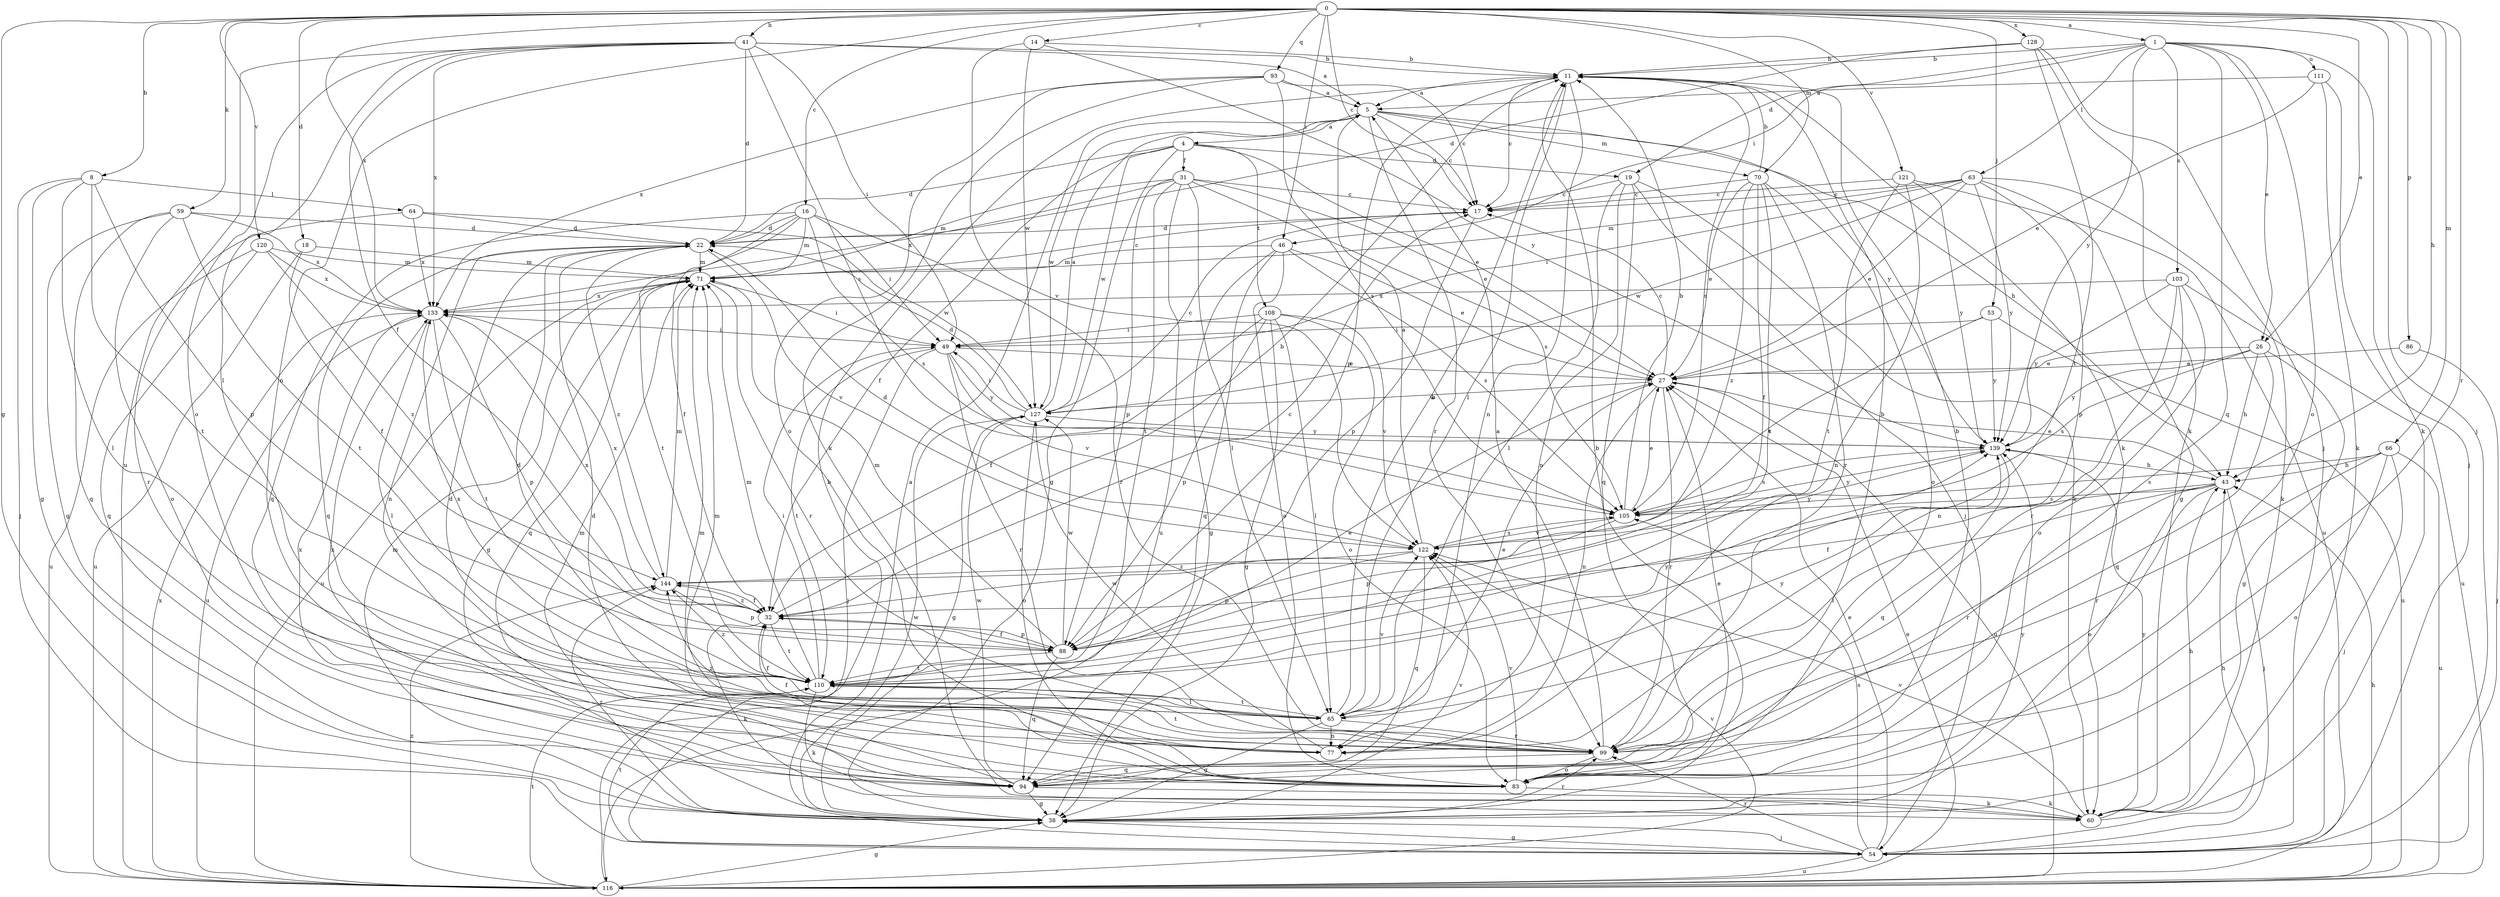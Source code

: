 strict digraph  {
0;
1;
4;
5;
8;
11;
14;
16;
17;
18;
19;
22;
26;
27;
31;
32;
38;
41;
43;
46;
49;
53;
54;
59;
60;
63;
64;
65;
66;
70;
71;
77;
83;
86;
88;
93;
94;
99;
103;
105;
108;
110;
111;
116;
120;
121;
122;
127;
128;
133;
139;
144;
0 -> 1  [label=a];
0 -> 8  [label=b];
0 -> 14  [label=c];
0 -> 16  [label=c];
0 -> 17  [label=c];
0 -> 18  [label=d];
0 -> 26  [label=e];
0 -> 38  [label=g];
0 -> 41  [label=h];
0 -> 43  [label=h];
0 -> 46  [label=i];
0 -> 53  [label=j];
0 -> 54  [label=j];
0 -> 59  [label=k];
0 -> 66  [label=m];
0 -> 70  [label=m];
0 -> 77  [label=n];
0 -> 86  [label=p];
0 -> 93  [label=q];
0 -> 99  [label=r];
0 -> 120  [label=v];
0 -> 121  [label=v];
0 -> 128  [label=x];
0 -> 133  [label=x];
1 -> 11  [label=b];
1 -> 19  [label=d];
1 -> 26  [label=e];
1 -> 46  [label=i];
1 -> 60  [label=k];
1 -> 63  [label=l];
1 -> 83  [label=o];
1 -> 94  [label=q];
1 -> 103  [label=s];
1 -> 111  [label=u];
1 -> 139  [label=y];
4 -> 19  [label=d];
4 -> 22  [label=d];
4 -> 27  [label=e];
4 -> 31  [label=f];
4 -> 32  [label=f];
4 -> 38  [label=g];
4 -> 108  [label=t];
4 -> 127  [label=w];
5 -> 4  [label=a];
5 -> 17  [label=c];
5 -> 43  [label=h];
5 -> 70  [label=m];
5 -> 99  [label=r];
5 -> 127  [label=w];
5 -> 139  [label=y];
8 -> 38  [label=g];
8 -> 54  [label=j];
8 -> 64  [label=l];
8 -> 65  [label=l];
8 -> 88  [label=p];
8 -> 110  [label=t];
11 -> 5  [label=a];
11 -> 17  [label=c];
11 -> 60  [label=k];
11 -> 65  [label=l];
11 -> 77  [label=n];
11 -> 88  [label=p];
11 -> 105  [label=s];
14 -> 11  [label=b];
14 -> 122  [label=v];
14 -> 127  [label=w];
14 -> 139  [label=y];
16 -> 22  [label=d];
16 -> 32  [label=f];
16 -> 49  [label=i];
16 -> 71  [label=m];
16 -> 94  [label=q];
16 -> 99  [label=r];
16 -> 105  [label=s];
16 -> 110  [label=t];
17 -> 22  [label=d];
17 -> 88  [label=p];
18 -> 32  [label=f];
18 -> 71  [label=m];
18 -> 116  [label=u];
19 -> 17  [label=c];
19 -> 54  [label=j];
19 -> 60  [label=k];
19 -> 65  [label=l];
19 -> 77  [label=n];
19 -> 94  [label=q];
22 -> 71  [label=m];
22 -> 77  [label=n];
22 -> 94  [label=q];
22 -> 122  [label=v];
22 -> 144  [label=z];
26 -> 27  [label=e];
26 -> 38  [label=g];
26 -> 43  [label=h];
26 -> 94  [label=q];
26 -> 105  [label=s];
26 -> 139  [label=y];
27 -> 17  [label=c];
27 -> 77  [label=n];
27 -> 99  [label=r];
27 -> 116  [label=u];
27 -> 127  [label=w];
31 -> 17  [label=c];
31 -> 27  [label=e];
31 -> 65  [label=l];
31 -> 71  [label=m];
31 -> 88  [label=p];
31 -> 105  [label=s];
31 -> 110  [label=t];
31 -> 116  [label=u];
31 -> 133  [label=x];
32 -> 11  [label=b];
32 -> 17  [label=c];
32 -> 60  [label=k];
32 -> 88  [label=p];
32 -> 110  [label=t];
32 -> 133  [label=x];
32 -> 144  [label=z];
38 -> 11  [label=b];
38 -> 54  [label=j];
38 -> 71  [label=m];
38 -> 99  [label=r];
38 -> 122  [label=v];
38 -> 127  [label=w];
38 -> 139  [label=y];
38 -> 144  [label=z];
41 -> 5  [label=a];
41 -> 11  [label=b];
41 -> 22  [label=d];
41 -> 32  [label=f];
41 -> 49  [label=i];
41 -> 65  [label=l];
41 -> 83  [label=o];
41 -> 105  [label=s];
41 -> 116  [label=u];
41 -> 133  [label=x];
43 -> 27  [label=e];
43 -> 32  [label=f];
43 -> 54  [label=j];
43 -> 65  [label=l];
43 -> 83  [label=o];
43 -> 99  [label=r];
43 -> 105  [label=s];
46 -> 27  [label=e];
46 -> 38  [label=g];
46 -> 71  [label=m];
46 -> 83  [label=o];
46 -> 94  [label=q];
46 -> 105  [label=s];
49 -> 27  [label=e];
49 -> 54  [label=j];
49 -> 99  [label=r];
49 -> 110  [label=t];
49 -> 122  [label=v];
49 -> 139  [label=y];
53 -> 49  [label=i];
53 -> 116  [label=u];
53 -> 122  [label=v];
53 -> 139  [label=y];
54 -> 5  [label=a];
54 -> 27  [label=e];
54 -> 38  [label=g];
54 -> 43  [label=h];
54 -> 99  [label=r];
54 -> 105  [label=s];
54 -> 110  [label=t];
54 -> 116  [label=u];
59 -> 22  [label=d];
59 -> 38  [label=g];
59 -> 83  [label=o];
59 -> 94  [label=q];
59 -> 110  [label=t];
59 -> 133  [label=x];
60 -> 43  [label=h];
60 -> 122  [label=v];
60 -> 139  [label=y];
63 -> 17  [label=c];
63 -> 27  [label=e];
63 -> 38  [label=g];
63 -> 49  [label=i];
63 -> 60  [label=k];
63 -> 71  [label=m];
63 -> 88  [label=p];
63 -> 127  [label=w];
63 -> 139  [label=y];
64 -> 22  [label=d];
64 -> 99  [label=r];
64 -> 127  [label=w];
64 -> 133  [label=x];
65 -> 11  [label=b];
65 -> 27  [label=e];
65 -> 32  [label=f];
65 -> 38  [label=g];
65 -> 77  [label=n];
65 -> 99  [label=r];
65 -> 110  [label=t];
65 -> 122  [label=v];
65 -> 139  [label=y];
66 -> 43  [label=h];
66 -> 54  [label=j];
66 -> 83  [label=o];
66 -> 99  [label=r];
66 -> 105  [label=s];
66 -> 116  [label=u];
70 -> 11  [label=b];
70 -> 17  [label=c];
70 -> 27  [label=e];
70 -> 32  [label=f];
70 -> 83  [label=o];
70 -> 99  [label=r];
70 -> 110  [label=t];
70 -> 144  [label=z];
71 -> 17  [label=c];
71 -> 38  [label=g];
71 -> 49  [label=i];
71 -> 94  [label=q];
71 -> 99  [label=r];
71 -> 116  [label=u];
71 -> 133  [label=x];
77 -> 32  [label=f];
77 -> 71  [label=m];
77 -> 127  [label=w];
83 -> 11  [label=b];
83 -> 22  [label=d];
83 -> 27  [label=e];
83 -> 60  [label=k];
83 -> 71  [label=m];
83 -> 122  [label=v];
83 -> 133  [label=x];
86 -> 27  [label=e];
86 -> 54  [label=j];
88 -> 32  [label=f];
88 -> 71  [label=m];
88 -> 94  [label=q];
88 -> 110  [label=t];
88 -> 127  [label=w];
93 -> 5  [label=a];
93 -> 17  [label=c];
93 -> 60  [label=k];
93 -> 83  [label=o];
93 -> 105  [label=s];
93 -> 133  [label=x];
94 -> 38  [label=g];
94 -> 60  [label=k];
94 -> 71  [label=m];
94 -> 127  [label=w];
94 -> 133  [label=x];
99 -> 5  [label=a];
99 -> 11  [label=b];
99 -> 22  [label=d];
99 -> 83  [label=o];
99 -> 94  [label=q];
99 -> 110  [label=t];
99 -> 144  [label=z];
103 -> 77  [label=n];
103 -> 83  [label=o];
103 -> 99  [label=r];
103 -> 116  [label=u];
103 -> 133  [label=x];
103 -> 139  [label=y];
105 -> 11  [label=b];
105 -> 27  [label=e];
105 -> 88  [label=p];
105 -> 122  [label=v];
105 -> 139  [label=y];
108 -> 32  [label=f];
108 -> 38  [label=g];
108 -> 49  [label=i];
108 -> 65  [label=l];
108 -> 83  [label=o];
108 -> 88  [label=p];
108 -> 122  [label=v];
110 -> 22  [label=d];
110 -> 27  [label=e];
110 -> 49  [label=i];
110 -> 60  [label=k];
110 -> 65  [label=l];
110 -> 71  [label=m];
110 -> 133  [label=x];
110 -> 139  [label=y];
110 -> 144  [label=z];
111 -> 5  [label=a];
111 -> 27  [label=e];
111 -> 54  [label=j];
111 -> 60  [label=k];
116 -> 11  [label=b];
116 -> 27  [label=e];
116 -> 38  [label=g];
116 -> 43  [label=h];
116 -> 110  [label=t];
116 -> 122  [label=v];
116 -> 133  [label=x];
116 -> 144  [label=z];
120 -> 71  [label=m];
120 -> 94  [label=q];
120 -> 116  [label=u];
120 -> 133  [label=x];
120 -> 144  [label=z];
121 -> 17  [label=c];
121 -> 77  [label=n];
121 -> 110  [label=t];
121 -> 116  [label=u];
121 -> 139  [label=y];
122 -> 5  [label=a];
122 -> 22  [label=d];
122 -> 88  [label=p];
122 -> 94  [label=q];
122 -> 105  [label=s];
122 -> 139  [label=y];
122 -> 144  [label=z];
127 -> 5  [label=a];
127 -> 17  [label=c];
127 -> 22  [label=d];
127 -> 38  [label=g];
127 -> 49  [label=i];
127 -> 83  [label=o];
127 -> 139  [label=y];
128 -> 11  [label=b];
128 -> 22  [label=d];
128 -> 54  [label=j];
128 -> 60  [label=k];
128 -> 110  [label=t];
133 -> 49  [label=i];
133 -> 65  [label=l];
133 -> 88  [label=p];
133 -> 110  [label=t];
133 -> 116  [label=u];
139 -> 43  [label=h];
139 -> 94  [label=q];
139 -> 105  [label=s];
144 -> 32  [label=f];
144 -> 71  [label=m];
144 -> 88  [label=p];
144 -> 133  [label=x];
}
